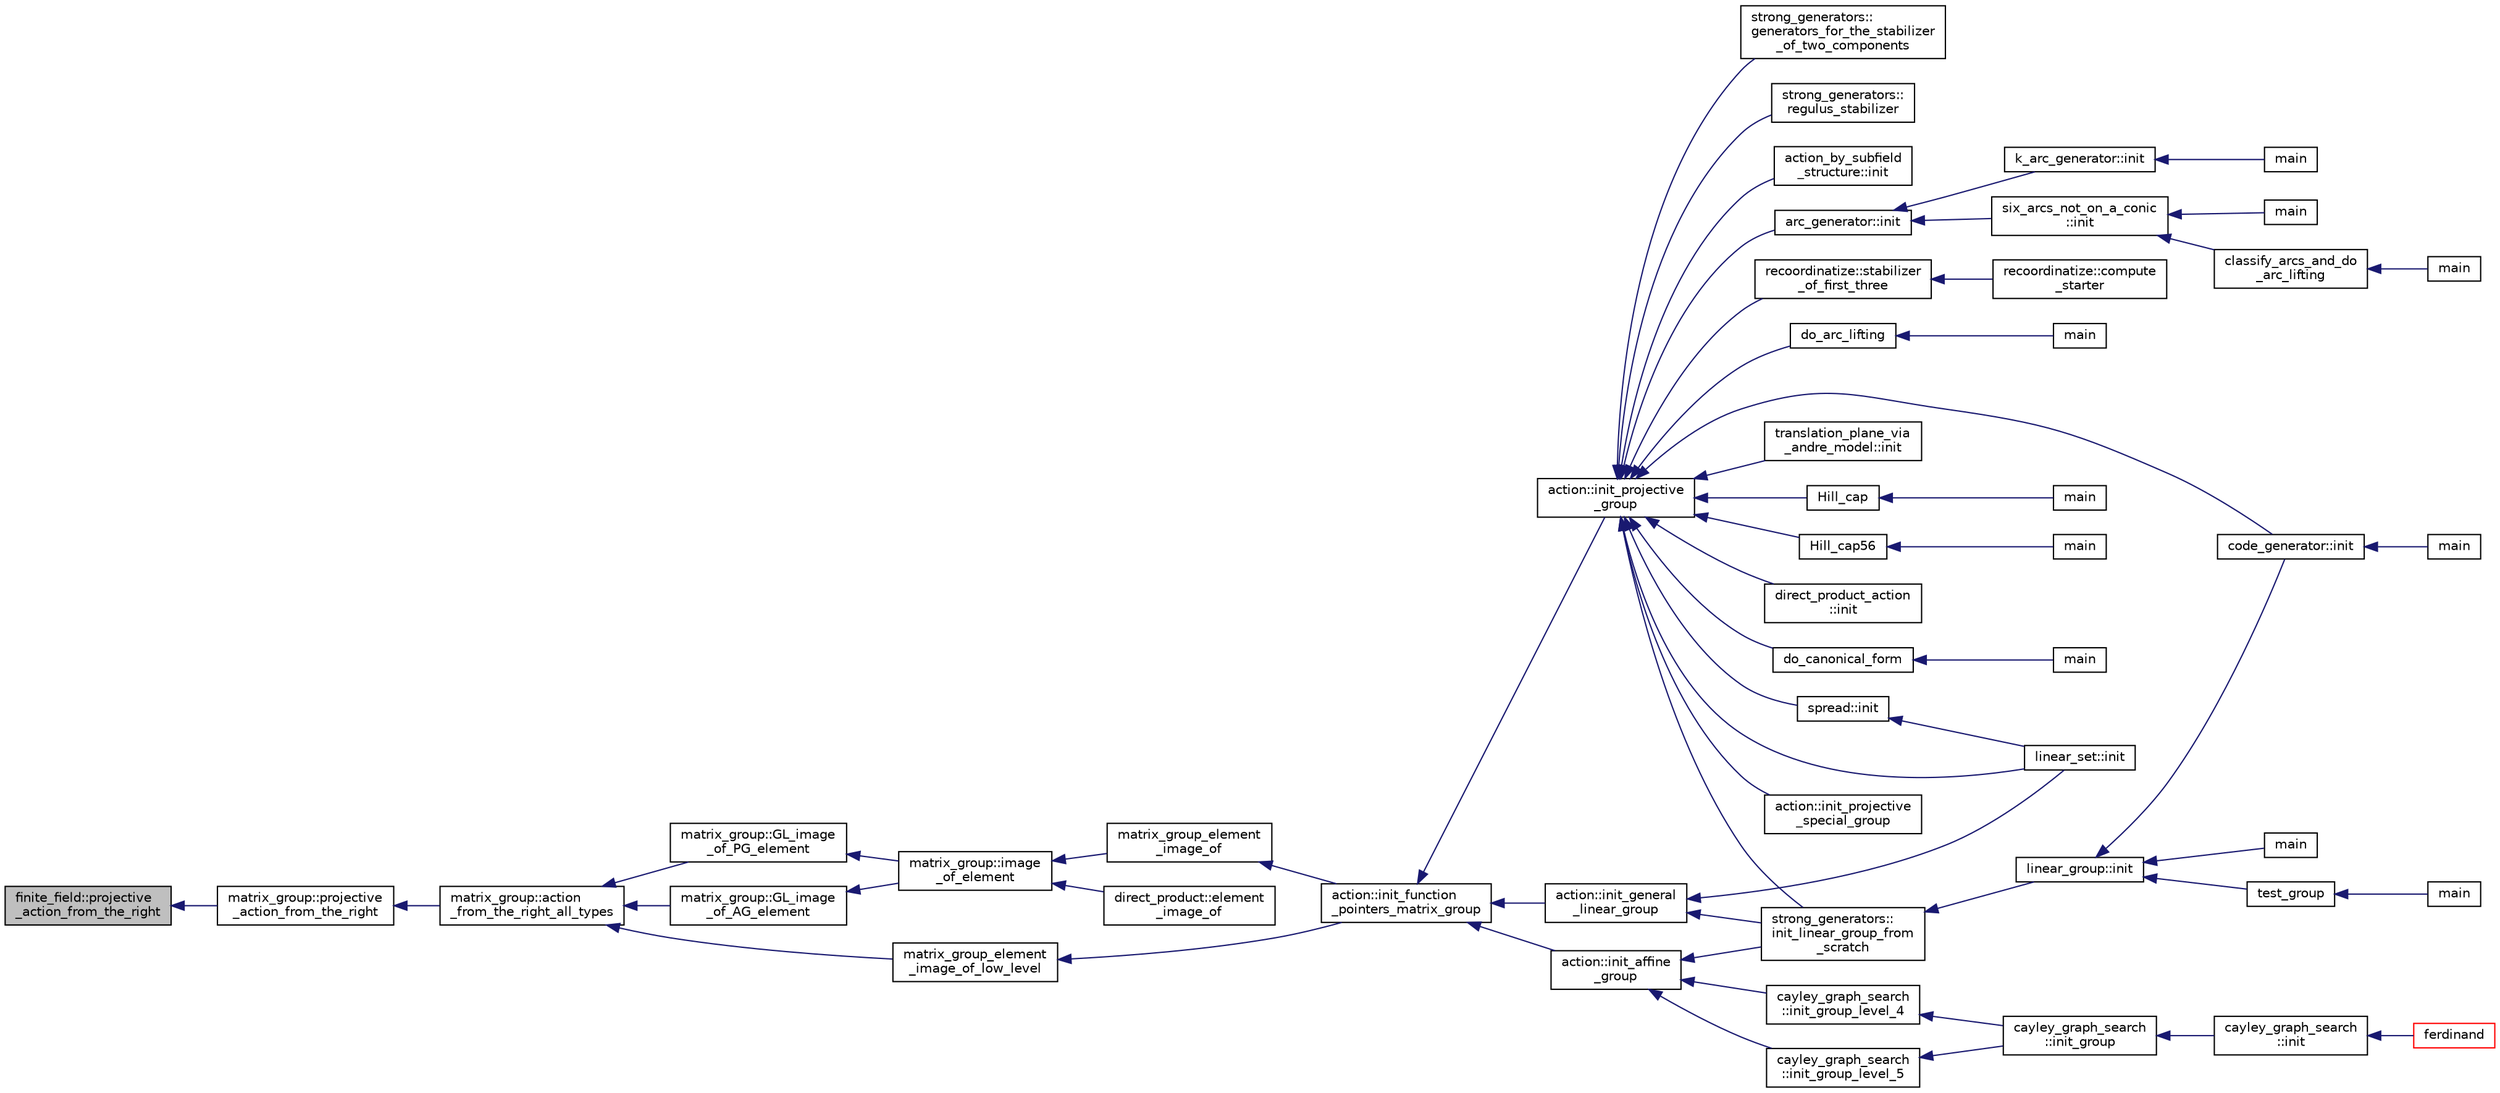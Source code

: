digraph "finite_field::projective_action_from_the_right"
{
  edge [fontname="Helvetica",fontsize="10",labelfontname="Helvetica",labelfontsize="10"];
  node [fontname="Helvetica",fontsize="10",shape=record];
  rankdir="LR";
  Node17096 [label="finite_field::projective\l_action_from_the_right",height=0.2,width=0.4,color="black", fillcolor="grey75", style="filled", fontcolor="black"];
  Node17096 -> Node17097 [dir="back",color="midnightblue",fontsize="10",style="solid",fontname="Helvetica"];
  Node17097 [label="matrix_group::projective\l_action_from_the_right",height=0.2,width=0.4,color="black", fillcolor="white", style="filled",URL="$d3/ded/classmatrix__group.html#a9cd8bfb088a31889bb49f8ec8327db15"];
  Node17097 -> Node17098 [dir="back",color="midnightblue",fontsize="10",style="solid",fontname="Helvetica"];
  Node17098 [label="matrix_group::action\l_from_the_right_all_types",height=0.2,width=0.4,color="black", fillcolor="white", style="filled",URL="$d3/ded/classmatrix__group.html#a1ac0d651cc17062e338e00242ac0e2f6"];
  Node17098 -> Node17099 [dir="back",color="midnightblue",fontsize="10",style="solid",fontname="Helvetica"];
  Node17099 [label="matrix_group_element\l_image_of_low_level",height=0.2,width=0.4,color="black", fillcolor="white", style="filled",URL="$da/d0a/interface__matrix__group_8_c.html#a61f0765b18d490bcb66ed77c0d7af1df"];
  Node17099 -> Node17100 [dir="back",color="midnightblue",fontsize="10",style="solid",fontname="Helvetica"];
  Node17100 [label="action::init_function\l_pointers_matrix_group",height=0.2,width=0.4,color="black", fillcolor="white", style="filled",URL="$d2/d86/classaction.html#a48cbc0106c21fdcb5ec74a9cf8f4e1d8"];
  Node17100 -> Node17101 [dir="back",color="midnightblue",fontsize="10",style="solid",fontname="Helvetica"];
  Node17101 [label="action::init_projective\l_group",height=0.2,width=0.4,color="black", fillcolor="white", style="filled",URL="$d2/d86/classaction.html#ad943cb9d3828331bf5634c6dbfc31afd"];
  Node17101 -> Node17102 [dir="back",color="midnightblue",fontsize="10",style="solid",fontname="Helvetica"];
  Node17102 [label="do_arc_lifting",height=0.2,width=0.4,color="black", fillcolor="white", style="filled",URL="$d5/d9e/arcs__orderly_8_c.html#a7367bc544c290322bdbd4545388a27a8"];
  Node17102 -> Node17103 [dir="back",color="midnightblue",fontsize="10",style="solid",fontname="Helvetica"];
  Node17103 [label="main",height=0.2,width=0.4,color="black", fillcolor="white", style="filled",URL="$d5/d9e/arcs__orderly_8_c.html#a3c04138a5bfe5d72780bb7e82a18e627"];
  Node17101 -> Node17104 [dir="back",color="midnightblue",fontsize="10",style="solid",fontname="Helvetica"];
  Node17104 [label="code_generator::init",height=0.2,width=0.4,color="black", fillcolor="white", style="filled",URL="$db/d37/classcode__generator.html#acfaa1e8badf6f30255203f499b130af8"];
  Node17104 -> Node17105 [dir="back",color="midnightblue",fontsize="10",style="solid",fontname="Helvetica"];
  Node17105 [label="main",height=0.2,width=0.4,color="black", fillcolor="white", style="filled",URL="$d4/d4f/codes_8_c.html#a217dbf8b442f20279ea00b898af96f52"];
  Node17101 -> Node17106 [dir="back",color="midnightblue",fontsize="10",style="solid",fontname="Helvetica"];
  Node17106 [label="direct_product_action\l::init",height=0.2,width=0.4,color="black", fillcolor="white", style="filled",URL="$d3/d78/classdirect__product__action.html#aad40060e5821c011cccaa65a5c4df64f"];
  Node17101 -> Node17107 [dir="back",color="midnightblue",fontsize="10",style="solid",fontname="Helvetica"];
  Node17107 [label="Hill_cap",height=0.2,width=0.4,color="black", fillcolor="white", style="filled",URL="$da/d28/hill_8_c.html#a7c2543fe497e681d4b492b16ea7f933e"];
  Node17107 -> Node17108 [dir="back",color="midnightblue",fontsize="10",style="solid",fontname="Helvetica"];
  Node17108 [label="main",height=0.2,width=0.4,color="black", fillcolor="white", style="filled",URL="$da/d28/hill_8_c.html#a217dbf8b442f20279ea00b898af96f52"];
  Node17101 -> Node17109 [dir="back",color="midnightblue",fontsize="10",style="solid",fontname="Helvetica"];
  Node17109 [label="linear_set::init",height=0.2,width=0.4,color="black", fillcolor="white", style="filled",URL="$dd/d86/classlinear__set.html#a7ab24e84423749047d5465cb15505475"];
  Node17101 -> Node17110 [dir="back",color="midnightblue",fontsize="10",style="solid",fontname="Helvetica"];
  Node17110 [label="Hill_cap56",height=0.2,width=0.4,color="black", fillcolor="white", style="filled",URL="$df/d74/tl__geometry_8h.html#ad7fc0ff2bf8455ab25e170c6930047a6"];
  Node17110 -> Node17111 [dir="back",color="midnightblue",fontsize="10",style="solid",fontname="Helvetica"];
  Node17111 [label="main",height=0.2,width=0.4,color="black", fillcolor="white", style="filled",URL="$d4/d6e/make__something_8_c.html#a217dbf8b442f20279ea00b898af96f52"];
  Node17101 -> Node17112 [dir="back",color="midnightblue",fontsize="10",style="solid",fontname="Helvetica"];
  Node17112 [label="do_canonical_form",height=0.2,width=0.4,color="black", fillcolor="white", style="filled",URL="$dc/dd4/group__actions_8h.html#afb9f4a331a8a017ea3b8b7d9ed8dcc88"];
  Node17112 -> Node17113 [dir="back",color="midnightblue",fontsize="10",style="solid",fontname="Helvetica"];
  Node17113 [label="main",height=0.2,width=0.4,color="black", fillcolor="white", style="filled",URL="$d0/d2f/process_8_c.html#a3c04138a5bfe5d72780bb7e82a18e627"];
  Node17101 -> Node17114 [dir="back",color="midnightblue",fontsize="10",style="solid",fontname="Helvetica"];
  Node17114 [label="action::init_projective\l_special_group",height=0.2,width=0.4,color="black", fillcolor="white", style="filled",URL="$d2/d86/classaction.html#a4c69f0e07dff8ba8ac2415faf69d55a4"];
  Node17101 -> Node17115 [dir="back",color="midnightblue",fontsize="10",style="solid",fontname="Helvetica"];
  Node17115 [label="strong_generators::\linit_linear_group_from\l_scratch",height=0.2,width=0.4,color="black", fillcolor="white", style="filled",URL="$dc/d09/classstrong__generators.html#ad47ecfb9c141b65ed6aca34231d5a0d2"];
  Node17115 -> Node17116 [dir="back",color="midnightblue",fontsize="10",style="solid",fontname="Helvetica"];
  Node17116 [label="linear_group::init",height=0.2,width=0.4,color="black", fillcolor="white", style="filled",URL="$df/d5a/classlinear__group.html#a8119aa9b882192ab422b12614b259f28"];
  Node17116 -> Node17104 [dir="back",color="midnightblue",fontsize="10",style="solid",fontname="Helvetica"];
  Node17116 -> Node17117 [dir="back",color="midnightblue",fontsize="10",style="solid",fontname="Helvetica"];
  Node17117 [label="test_group",height=0.2,width=0.4,color="black", fillcolor="white", style="filled",URL="$d8/d03/analyze__q__designs_8_c.html#ad03444358d0b46e7aa4d88a806b44925"];
  Node17117 -> Node17118 [dir="back",color="midnightblue",fontsize="10",style="solid",fontname="Helvetica"];
  Node17118 [label="main",height=0.2,width=0.4,color="black", fillcolor="white", style="filled",URL="$d8/d03/analyze__q__designs_8_c.html#a217dbf8b442f20279ea00b898af96f52"];
  Node17116 -> Node17119 [dir="back",color="midnightblue",fontsize="10",style="solid",fontname="Helvetica"];
  Node17119 [label="main",height=0.2,width=0.4,color="black", fillcolor="white", style="filled",URL="$da/dd5/subspace__orbits__main_8_c.html#a217dbf8b442f20279ea00b898af96f52"];
  Node17101 -> Node17120 [dir="back",color="midnightblue",fontsize="10",style="solid",fontname="Helvetica"];
  Node17120 [label="strong_generators::\lgenerators_for_the_stabilizer\l_of_two_components",height=0.2,width=0.4,color="black", fillcolor="white", style="filled",URL="$dc/d09/classstrong__generators.html#acd9ddc5b768e4cf3f2398383d5a8f3b2"];
  Node17101 -> Node17121 [dir="back",color="midnightblue",fontsize="10",style="solid",fontname="Helvetica"];
  Node17121 [label="strong_generators::\lregulus_stabilizer",height=0.2,width=0.4,color="black", fillcolor="white", style="filled",URL="$dc/d09/classstrong__generators.html#a32e999d14b4168695f2e775ddf2ed7e7"];
  Node17101 -> Node17122 [dir="back",color="midnightblue",fontsize="10",style="solid",fontname="Helvetica"];
  Node17122 [label="action_by_subfield\l_structure::init",height=0.2,width=0.4,color="black", fillcolor="white", style="filled",URL="$dd/d67/classaction__by__subfield__structure.html#a565b45607d3ebc3eaa0e910a6ce6a661"];
  Node17101 -> Node17123 [dir="back",color="midnightblue",fontsize="10",style="solid",fontname="Helvetica"];
  Node17123 [label="arc_generator::init",height=0.2,width=0.4,color="black", fillcolor="white", style="filled",URL="$d4/d21/classarc__generator.html#ae614e18e9c641d67069fa27d48245cde"];
  Node17123 -> Node17124 [dir="back",color="midnightblue",fontsize="10",style="solid",fontname="Helvetica"];
  Node17124 [label="k_arc_generator::init",height=0.2,width=0.4,color="black", fillcolor="white", style="filled",URL="$d6/dd8/classk__arc__generator.html#a6036d9f52ede9f8ca681505626b5361d"];
  Node17124 -> Node17125 [dir="back",color="midnightblue",fontsize="10",style="solid",fontname="Helvetica"];
  Node17125 [label="main",height=0.2,width=0.4,color="black", fillcolor="white", style="filled",URL="$d6/d01/k__arc__generator__main_8_c.html#a217dbf8b442f20279ea00b898af96f52"];
  Node17123 -> Node17126 [dir="back",color="midnightblue",fontsize="10",style="solid",fontname="Helvetica"];
  Node17126 [label="six_arcs_not_on_a_conic\l::init",height=0.2,width=0.4,color="black", fillcolor="white", style="filled",URL="$d8/de6/classsix__arcs__not__on__a__conic.html#a7a4d5cf8a098488729934cfa8a70944a"];
  Node17126 -> Node17127 [dir="back",color="midnightblue",fontsize="10",style="solid",fontname="Helvetica"];
  Node17127 [label="classify_arcs_and_do\l_arc_lifting",height=0.2,width=0.4,color="black", fillcolor="white", style="filled",URL="$d6/dc3/arc__lifting__main_8_c.html#afdd7be16f16b8c71e9a72fe5f6a0b59c"];
  Node17127 -> Node17128 [dir="back",color="midnightblue",fontsize="10",style="solid",fontname="Helvetica"];
  Node17128 [label="main",height=0.2,width=0.4,color="black", fillcolor="white", style="filled",URL="$d6/dc3/arc__lifting__main_8_c.html#a217dbf8b442f20279ea00b898af96f52"];
  Node17126 -> Node17129 [dir="back",color="midnightblue",fontsize="10",style="solid",fontname="Helvetica"];
  Node17129 [label="main",height=0.2,width=0.4,color="black", fillcolor="white", style="filled",URL="$d2/dfa/create__surface__main_8_c.html#a217dbf8b442f20279ea00b898af96f52"];
  Node17101 -> Node17130 [dir="back",color="midnightblue",fontsize="10",style="solid",fontname="Helvetica"];
  Node17130 [label="recoordinatize::stabilizer\l_of_first_three",height=0.2,width=0.4,color="black", fillcolor="white", style="filled",URL="$d3/d3c/classrecoordinatize.html#ae8a24e776a57f0ac4923f6ed1d1db6e6"];
  Node17130 -> Node17131 [dir="back",color="midnightblue",fontsize="10",style="solid",fontname="Helvetica"];
  Node17131 [label="recoordinatize::compute\l_starter",height=0.2,width=0.4,color="black", fillcolor="white", style="filled",URL="$d3/d3c/classrecoordinatize.html#a274b399821488e5f6fb1adfbc8f8ebac"];
  Node17101 -> Node17132 [dir="back",color="midnightblue",fontsize="10",style="solid",fontname="Helvetica"];
  Node17132 [label="spread::init",height=0.2,width=0.4,color="black", fillcolor="white", style="filled",URL="$da/dc1/classspread.html#aa2493aebcdd72c4472213711dfcc2ab6"];
  Node17132 -> Node17109 [dir="back",color="midnightblue",fontsize="10",style="solid",fontname="Helvetica"];
  Node17101 -> Node17133 [dir="back",color="midnightblue",fontsize="10",style="solid",fontname="Helvetica"];
  Node17133 [label="translation_plane_via\l_andre_model::init",height=0.2,width=0.4,color="black", fillcolor="white", style="filled",URL="$d1/dcc/classtranslation__plane__via__andre__model.html#adb424599de168ade331979a9218ee07b"];
  Node17100 -> Node17134 [dir="back",color="midnightblue",fontsize="10",style="solid",fontname="Helvetica"];
  Node17134 [label="action::init_affine\l_group",height=0.2,width=0.4,color="black", fillcolor="white", style="filled",URL="$d2/d86/classaction.html#a32c0c683b3071fef19d28ca4880b568a"];
  Node17134 -> Node17135 [dir="back",color="midnightblue",fontsize="10",style="solid",fontname="Helvetica"];
  Node17135 [label="cayley_graph_search\l::init_group_level_4",height=0.2,width=0.4,color="black", fillcolor="white", style="filled",URL="$de/dae/classcayley__graph__search.html#a6593f90cd91bea8c23fe71acca05655e"];
  Node17135 -> Node17136 [dir="back",color="midnightblue",fontsize="10",style="solid",fontname="Helvetica"];
  Node17136 [label="cayley_graph_search\l::init_group",height=0.2,width=0.4,color="black", fillcolor="white", style="filled",URL="$de/dae/classcayley__graph__search.html#adbce2e517a8ed979f53e8aeb043cf4ca"];
  Node17136 -> Node17137 [dir="back",color="midnightblue",fontsize="10",style="solid",fontname="Helvetica"];
  Node17137 [label="cayley_graph_search\l::init",height=0.2,width=0.4,color="black", fillcolor="white", style="filled",URL="$de/dae/classcayley__graph__search.html#add9c6434abeaebac4a07bc03cb21672d"];
  Node17137 -> Node17138 [dir="back",color="midnightblue",fontsize="10",style="solid",fontname="Helvetica"];
  Node17138 [label="ferdinand",height=0.2,width=0.4,color="red", fillcolor="white", style="filled",URL="$da/df3/ferdinand_8_c.html#a322b57727d23cf5a0932f11c30ea18d9"];
  Node17134 -> Node17140 [dir="back",color="midnightblue",fontsize="10",style="solid",fontname="Helvetica"];
  Node17140 [label="cayley_graph_search\l::init_group_level_5",height=0.2,width=0.4,color="black", fillcolor="white", style="filled",URL="$de/dae/classcayley__graph__search.html#ab4427f6ab65833dae31a18f44a5d6d7a"];
  Node17140 -> Node17136 [dir="back",color="midnightblue",fontsize="10",style="solid",fontname="Helvetica"];
  Node17134 -> Node17115 [dir="back",color="midnightblue",fontsize="10",style="solid",fontname="Helvetica"];
  Node17100 -> Node17141 [dir="back",color="midnightblue",fontsize="10",style="solid",fontname="Helvetica"];
  Node17141 [label="action::init_general\l_linear_group",height=0.2,width=0.4,color="black", fillcolor="white", style="filled",URL="$d2/d86/classaction.html#a1ff1bf53f9073bfc76ff073e7af6f396"];
  Node17141 -> Node17109 [dir="back",color="midnightblue",fontsize="10",style="solid",fontname="Helvetica"];
  Node17141 -> Node17115 [dir="back",color="midnightblue",fontsize="10",style="solid",fontname="Helvetica"];
  Node17098 -> Node17142 [dir="back",color="midnightblue",fontsize="10",style="solid",fontname="Helvetica"];
  Node17142 [label="matrix_group::GL_image\l_of_PG_element",height=0.2,width=0.4,color="black", fillcolor="white", style="filled",URL="$d3/ded/classmatrix__group.html#a84036031f31b4e9ad9ffeed9af53d7c4"];
  Node17142 -> Node17143 [dir="back",color="midnightblue",fontsize="10",style="solid",fontname="Helvetica"];
  Node17143 [label="matrix_group::image\l_of_element",height=0.2,width=0.4,color="black", fillcolor="white", style="filled",URL="$d3/ded/classmatrix__group.html#abe0e1b5d8d046f05b8d3eaa72a9d4036"];
  Node17143 -> Node17144 [dir="back",color="midnightblue",fontsize="10",style="solid",fontname="Helvetica"];
  Node17144 [label="direct_product::element\l_image_of",height=0.2,width=0.4,color="black", fillcolor="white", style="filled",URL="$dc/daf/classdirect__product.html#a394cb5e2dcbe2863c61e8c07217aaa3e"];
  Node17143 -> Node17145 [dir="back",color="midnightblue",fontsize="10",style="solid",fontname="Helvetica"];
  Node17145 [label="matrix_group_element\l_image_of",height=0.2,width=0.4,color="black", fillcolor="white", style="filled",URL="$da/d0a/interface__matrix__group_8_c.html#a8d38612045c1883e700453e9cb8ae05e"];
  Node17145 -> Node17100 [dir="back",color="midnightblue",fontsize="10",style="solid",fontname="Helvetica"];
  Node17098 -> Node17146 [dir="back",color="midnightblue",fontsize="10",style="solid",fontname="Helvetica"];
  Node17146 [label="matrix_group::GL_image\l_of_AG_element",height=0.2,width=0.4,color="black", fillcolor="white", style="filled",URL="$d3/ded/classmatrix__group.html#aaf63feeb8e825cf652c60964b6d52498"];
  Node17146 -> Node17143 [dir="back",color="midnightblue",fontsize="10",style="solid",fontname="Helvetica"];
}
